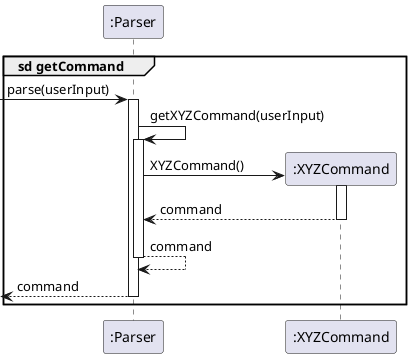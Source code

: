 @startuml

group sd getCommand
participant ":Parser" as Parser
participant ":XYZCommand" as Command


[-> Parser : parse(userInput)
activate Parser

Parser -> Parser : getXYZCommand(userInput)
activate Parser

create Command
Parser -> Command : XYZCommand()
activate Command

Command --> Parser : command
deactivate Command

Parser --> Parser : command
deactivate Parser

[<-- Parser : command
deactivate Parser
end


@enduml